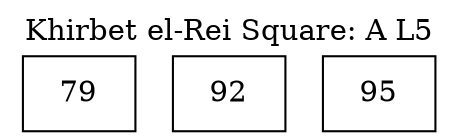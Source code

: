 
graph A_L5 {
	splines=ortho;
	overlap=false;
	newrank=true;
	labelloc=top;
	labeljust="l";
	
	page=8;
	ranksep=0.75;
	label="Khirbet el-Rei Square: A L5"
	"1000051518072986882" [label="79", shape=box, style=filled, fillcolor=white];
	"1000051518086730967" [label="92", shape=box, style=filled, fillcolor=white];
	"1000051518087114225" [label="95", shape=box, style=filled, fillcolor=white];
}